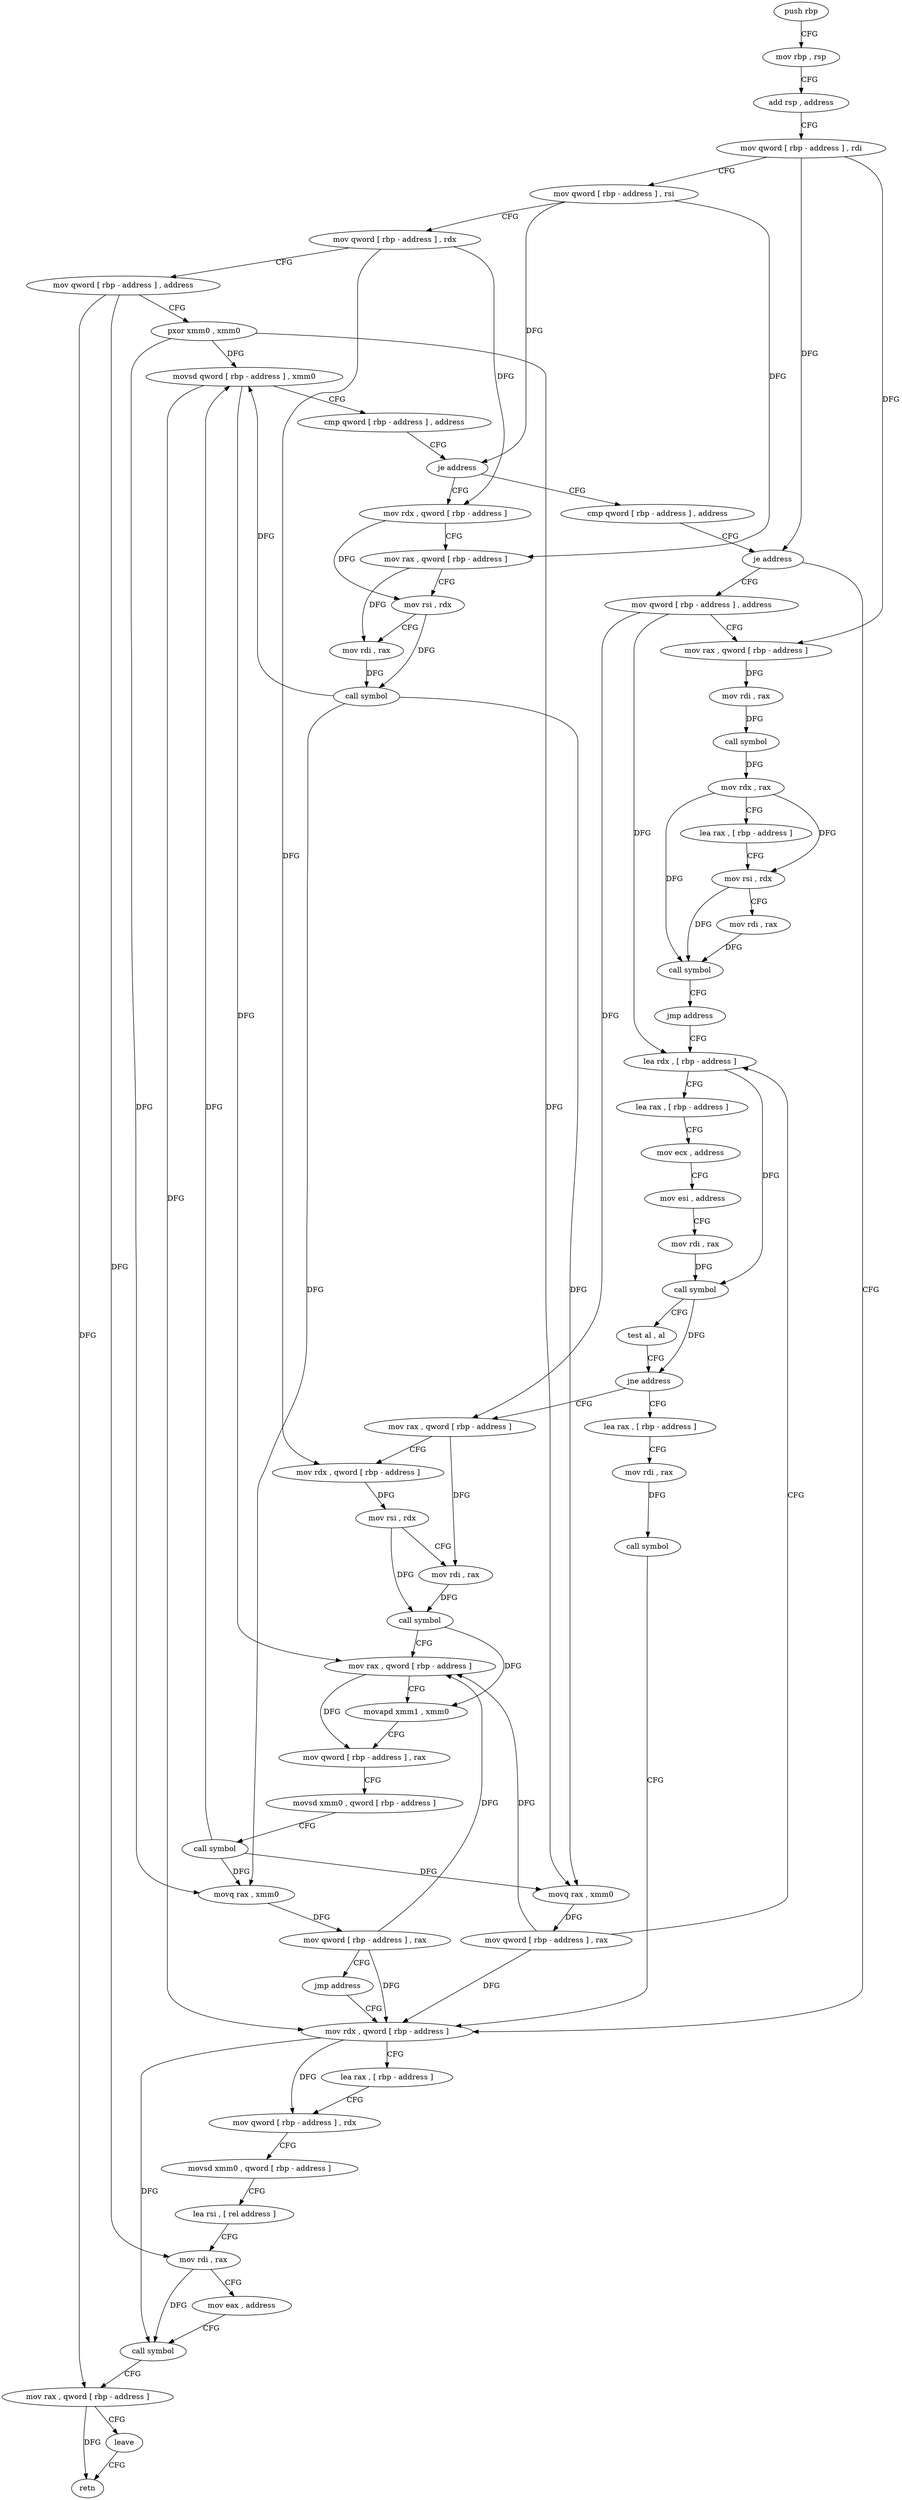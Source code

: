 digraph "func" {
"189305" [label = "push rbp" ]
"189306" [label = "mov rbp , rsp" ]
"189309" [label = "add rsp , address" ]
"189313" [label = "mov qword [ rbp - address ] , rdi" ]
"189317" [label = "mov qword [ rbp - address ] , rsi" ]
"189321" [label = "mov qword [ rbp - address ] , rdx" ]
"189325" [label = "mov qword [ rbp - address ] , address" ]
"189333" [label = "pxor xmm0 , xmm0" ]
"189337" [label = "movsd qword [ rbp - address ] , xmm0" ]
"189342" [label = "cmp qword [ rbp - address ] , address" ]
"189347" [label = "je address" ]
"189382" [label = "cmp qword [ rbp - address ] , address" ]
"189349" [label = "mov rdx , qword [ rbp - address ]" ]
"189387" [label = "je address" ]
"189525" [label = "mov rdx , qword [ rbp - address ]" ]
"189393" [label = "mov qword [ rbp - address ] , address" ]
"189353" [label = "mov rax , qword [ rbp - address ]" ]
"189357" [label = "mov rsi , rdx" ]
"189360" [label = "mov rdi , rax" ]
"189363" [label = "call symbol" ]
"189368" [label = "movq rax , xmm0" ]
"189373" [label = "mov qword [ rbp - address ] , rax" ]
"189377" [label = "jmp address" ]
"189529" [label = "lea rax , [ rbp - address ]" ]
"189533" [label = "mov qword [ rbp - address ] , rdx" ]
"189537" [label = "movsd xmm0 , qword [ rbp - address ]" ]
"189542" [label = "lea rsi , [ rel address ]" ]
"189549" [label = "mov rdi , rax" ]
"189552" [label = "mov eax , address" ]
"189557" [label = "call symbol" ]
"189562" [label = "mov rax , qword [ rbp - address ]" ]
"189566" [label = "leave" ]
"189567" [label = "retn" ]
"189401" [label = "mov rax , qword [ rbp - address ]" ]
"189405" [label = "mov rdi , rax" ]
"189408" [label = "call symbol" ]
"189413" [label = "mov rdx , rax" ]
"189416" [label = "lea rax , [ rbp - address ]" ]
"189420" [label = "mov rsi , rdx" ]
"189423" [label = "mov rdi , rax" ]
"189426" [label = "call symbol" ]
"189431" [label = "jmp address" ]
"189483" [label = "lea rdx , [ rbp - address ]" ]
"189487" [label = "lea rax , [ rbp - address ]" ]
"189491" [label = "mov ecx , address" ]
"189496" [label = "mov esi , address" ]
"189501" [label = "mov rdi , rax" ]
"189504" [label = "call symbol" ]
"189509" [label = "test al , al" ]
"189511" [label = "jne address" ]
"189433" [label = "mov rax , qword [ rbp - address ]" ]
"189513" [label = "lea rax , [ rbp - address ]" ]
"189437" [label = "mov rdx , qword [ rbp - address ]" ]
"189441" [label = "mov rsi , rdx" ]
"189444" [label = "mov rdi , rax" ]
"189447" [label = "call symbol" ]
"189452" [label = "mov rax , qword [ rbp - address ]" ]
"189456" [label = "movapd xmm1 , xmm0" ]
"189460" [label = "mov qword [ rbp - address ] , rax" ]
"189464" [label = "movsd xmm0 , qword [ rbp - address ]" ]
"189469" [label = "call symbol" ]
"189474" [label = "movq rax , xmm0" ]
"189479" [label = "mov qword [ rbp - address ] , rax" ]
"189517" [label = "mov rdi , rax" ]
"189520" [label = "call symbol" ]
"189305" -> "189306" [ label = "CFG" ]
"189306" -> "189309" [ label = "CFG" ]
"189309" -> "189313" [ label = "CFG" ]
"189313" -> "189317" [ label = "CFG" ]
"189313" -> "189387" [ label = "DFG" ]
"189313" -> "189401" [ label = "DFG" ]
"189317" -> "189321" [ label = "CFG" ]
"189317" -> "189347" [ label = "DFG" ]
"189317" -> "189353" [ label = "DFG" ]
"189321" -> "189325" [ label = "CFG" ]
"189321" -> "189349" [ label = "DFG" ]
"189321" -> "189437" [ label = "DFG" ]
"189325" -> "189333" [ label = "CFG" ]
"189325" -> "189562" [ label = "DFG" ]
"189325" -> "189549" [ label = "DFG" ]
"189333" -> "189337" [ label = "DFG" ]
"189333" -> "189368" [ label = "DFG" ]
"189333" -> "189474" [ label = "DFG" ]
"189337" -> "189342" [ label = "CFG" ]
"189337" -> "189525" [ label = "DFG" ]
"189337" -> "189452" [ label = "DFG" ]
"189342" -> "189347" [ label = "CFG" ]
"189347" -> "189382" [ label = "CFG" ]
"189347" -> "189349" [ label = "CFG" ]
"189382" -> "189387" [ label = "CFG" ]
"189349" -> "189353" [ label = "CFG" ]
"189349" -> "189357" [ label = "DFG" ]
"189387" -> "189525" [ label = "CFG" ]
"189387" -> "189393" [ label = "CFG" ]
"189525" -> "189529" [ label = "CFG" ]
"189525" -> "189533" [ label = "DFG" ]
"189525" -> "189557" [ label = "DFG" ]
"189393" -> "189401" [ label = "CFG" ]
"189393" -> "189433" [ label = "DFG" ]
"189393" -> "189483" [ label = "DFG" ]
"189353" -> "189357" [ label = "CFG" ]
"189353" -> "189360" [ label = "DFG" ]
"189357" -> "189360" [ label = "CFG" ]
"189357" -> "189363" [ label = "DFG" ]
"189360" -> "189363" [ label = "DFG" ]
"189363" -> "189368" [ label = "DFG" ]
"189363" -> "189337" [ label = "DFG" ]
"189363" -> "189474" [ label = "DFG" ]
"189368" -> "189373" [ label = "DFG" ]
"189373" -> "189377" [ label = "CFG" ]
"189373" -> "189525" [ label = "DFG" ]
"189373" -> "189452" [ label = "DFG" ]
"189377" -> "189525" [ label = "CFG" ]
"189529" -> "189533" [ label = "CFG" ]
"189533" -> "189537" [ label = "CFG" ]
"189537" -> "189542" [ label = "CFG" ]
"189542" -> "189549" [ label = "CFG" ]
"189549" -> "189552" [ label = "CFG" ]
"189549" -> "189557" [ label = "DFG" ]
"189552" -> "189557" [ label = "CFG" ]
"189557" -> "189562" [ label = "CFG" ]
"189562" -> "189566" [ label = "CFG" ]
"189562" -> "189567" [ label = "DFG" ]
"189566" -> "189567" [ label = "CFG" ]
"189401" -> "189405" [ label = "DFG" ]
"189405" -> "189408" [ label = "DFG" ]
"189408" -> "189413" [ label = "DFG" ]
"189413" -> "189416" [ label = "CFG" ]
"189413" -> "189420" [ label = "DFG" ]
"189413" -> "189426" [ label = "DFG" ]
"189416" -> "189420" [ label = "CFG" ]
"189420" -> "189423" [ label = "CFG" ]
"189420" -> "189426" [ label = "DFG" ]
"189423" -> "189426" [ label = "DFG" ]
"189426" -> "189431" [ label = "CFG" ]
"189431" -> "189483" [ label = "CFG" ]
"189483" -> "189487" [ label = "CFG" ]
"189483" -> "189504" [ label = "DFG" ]
"189487" -> "189491" [ label = "CFG" ]
"189491" -> "189496" [ label = "CFG" ]
"189496" -> "189501" [ label = "CFG" ]
"189501" -> "189504" [ label = "DFG" ]
"189504" -> "189509" [ label = "CFG" ]
"189504" -> "189511" [ label = "DFG" ]
"189509" -> "189511" [ label = "CFG" ]
"189511" -> "189433" [ label = "CFG" ]
"189511" -> "189513" [ label = "CFG" ]
"189433" -> "189437" [ label = "CFG" ]
"189433" -> "189444" [ label = "DFG" ]
"189513" -> "189517" [ label = "CFG" ]
"189437" -> "189441" [ label = "DFG" ]
"189441" -> "189444" [ label = "CFG" ]
"189441" -> "189447" [ label = "DFG" ]
"189444" -> "189447" [ label = "DFG" ]
"189447" -> "189452" [ label = "CFG" ]
"189447" -> "189456" [ label = "DFG" ]
"189452" -> "189456" [ label = "CFG" ]
"189452" -> "189460" [ label = "DFG" ]
"189456" -> "189460" [ label = "CFG" ]
"189460" -> "189464" [ label = "CFG" ]
"189464" -> "189469" [ label = "CFG" ]
"189469" -> "189474" [ label = "DFG" ]
"189469" -> "189337" [ label = "DFG" ]
"189469" -> "189368" [ label = "DFG" ]
"189474" -> "189479" [ label = "DFG" ]
"189479" -> "189483" [ label = "CFG" ]
"189479" -> "189525" [ label = "DFG" ]
"189479" -> "189452" [ label = "DFG" ]
"189517" -> "189520" [ label = "DFG" ]
"189520" -> "189525" [ label = "CFG" ]
}
